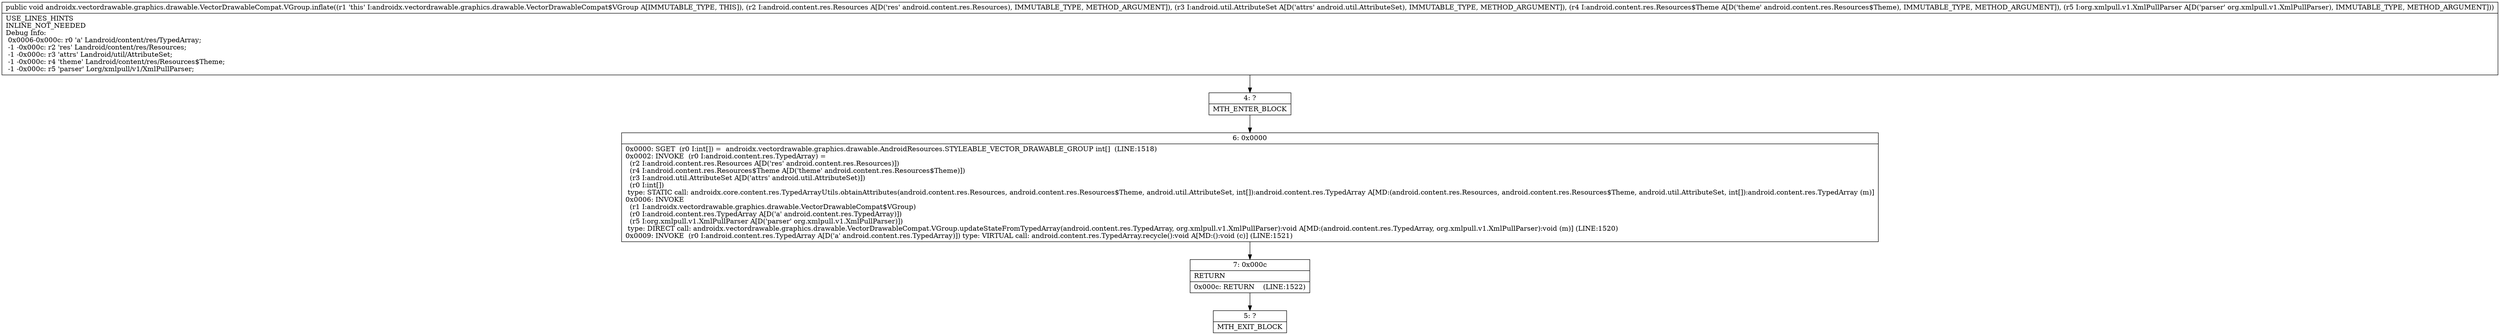 digraph "CFG forandroidx.vectordrawable.graphics.drawable.VectorDrawableCompat.VGroup.inflate(Landroid\/content\/res\/Resources;Landroid\/util\/AttributeSet;Landroid\/content\/res\/Resources$Theme;Lorg\/xmlpull\/v1\/XmlPullParser;)V" {
Node_4 [shape=record,label="{4\:\ ?|MTH_ENTER_BLOCK\l}"];
Node_6 [shape=record,label="{6\:\ 0x0000|0x0000: SGET  (r0 I:int[]) =  androidx.vectordrawable.graphics.drawable.AndroidResources.STYLEABLE_VECTOR_DRAWABLE_GROUP int[]  (LINE:1518)\l0x0002: INVOKE  (r0 I:android.content.res.TypedArray) = \l  (r2 I:android.content.res.Resources A[D('res' android.content.res.Resources)])\l  (r4 I:android.content.res.Resources$Theme A[D('theme' android.content.res.Resources$Theme)])\l  (r3 I:android.util.AttributeSet A[D('attrs' android.util.AttributeSet)])\l  (r0 I:int[])\l type: STATIC call: androidx.core.content.res.TypedArrayUtils.obtainAttributes(android.content.res.Resources, android.content.res.Resources$Theme, android.util.AttributeSet, int[]):android.content.res.TypedArray A[MD:(android.content.res.Resources, android.content.res.Resources$Theme, android.util.AttributeSet, int[]):android.content.res.TypedArray (m)]\l0x0006: INVOKE  \l  (r1 I:androidx.vectordrawable.graphics.drawable.VectorDrawableCompat$VGroup)\l  (r0 I:android.content.res.TypedArray A[D('a' android.content.res.TypedArray)])\l  (r5 I:org.xmlpull.v1.XmlPullParser A[D('parser' org.xmlpull.v1.XmlPullParser)])\l type: DIRECT call: androidx.vectordrawable.graphics.drawable.VectorDrawableCompat.VGroup.updateStateFromTypedArray(android.content.res.TypedArray, org.xmlpull.v1.XmlPullParser):void A[MD:(android.content.res.TypedArray, org.xmlpull.v1.XmlPullParser):void (m)] (LINE:1520)\l0x0009: INVOKE  (r0 I:android.content.res.TypedArray A[D('a' android.content.res.TypedArray)]) type: VIRTUAL call: android.content.res.TypedArray.recycle():void A[MD:():void (c)] (LINE:1521)\l}"];
Node_7 [shape=record,label="{7\:\ 0x000c|RETURN\l|0x000c: RETURN    (LINE:1522)\l}"];
Node_5 [shape=record,label="{5\:\ ?|MTH_EXIT_BLOCK\l}"];
MethodNode[shape=record,label="{public void androidx.vectordrawable.graphics.drawable.VectorDrawableCompat.VGroup.inflate((r1 'this' I:androidx.vectordrawable.graphics.drawable.VectorDrawableCompat$VGroup A[IMMUTABLE_TYPE, THIS]), (r2 I:android.content.res.Resources A[D('res' android.content.res.Resources), IMMUTABLE_TYPE, METHOD_ARGUMENT]), (r3 I:android.util.AttributeSet A[D('attrs' android.util.AttributeSet), IMMUTABLE_TYPE, METHOD_ARGUMENT]), (r4 I:android.content.res.Resources$Theme A[D('theme' android.content.res.Resources$Theme), IMMUTABLE_TYPE, METHOD_ARGUMENT]), (r5 I:org.xmlpull.v1.XmlPullParser A[D('parser' org.xmlpull.v1.XmlPullParser), IMMUTABLE_TYPE, METHOD_ARGUMENT]))  | USE_LINES_HINTS\lINLINE_NOT_NEEDED\lDebug Info:\l  0x0006\-0x000c: r0 'a' Landroid\/content\/res\/TypedArray;\l  \-1 \-0x000c: r2 'res' Landroid\/content\/res\/Resources;\l  \-1 \-0x000c: r3 'attrs' Landroid\/util\/AttributeSet;\l  \-1 \-0x000c: r4 'theme' Landroid\/content\/res\/Resources$Theme;\l  \-1 \-0x000c: r5 'parser' Lorg\/xmlpull\/v1\/XmlPullParser;\l}"];
MethodNode -> Node_4;Node_4 -> Node_6;
Node_6 -> Node_7;
Node_7 -> Node_5;
}

